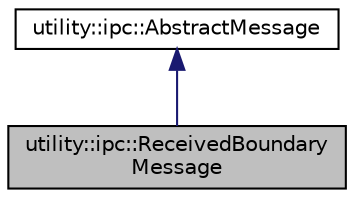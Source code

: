 digraph "utility::ipc::ReceivedBoundaryMessage"
{
 // LATEX_PDF_SIZE
  edge [fontname="Helvetica",fontsize="10",labelfontname="Helvetica",labelfontsize="10"];
  node [fontname="Helvetica",fontsize="10",shape=record];
  Node1 [label="utility::ipc::ReceivedBoundary\lMessage",height=0.2,width=0.4,color="black", fillcolor="grey75", style="filled", fontcolor="black",tooltip="A message class that is used to receive messages from bounded IPC channel."];
  Node2 -> Node1 [dir="back",color="midnightblue",fontsize="10",style="solid",fontname="Helvetica"];
  Node2 [label="utility::ipc::AbstractMessage",height=0.2,width=0.4,color="black", fillcolor="white", style="filled",URL="$classutility_1_1ipc_1_1AbstractMessage.html",tooltip=" "];
}
